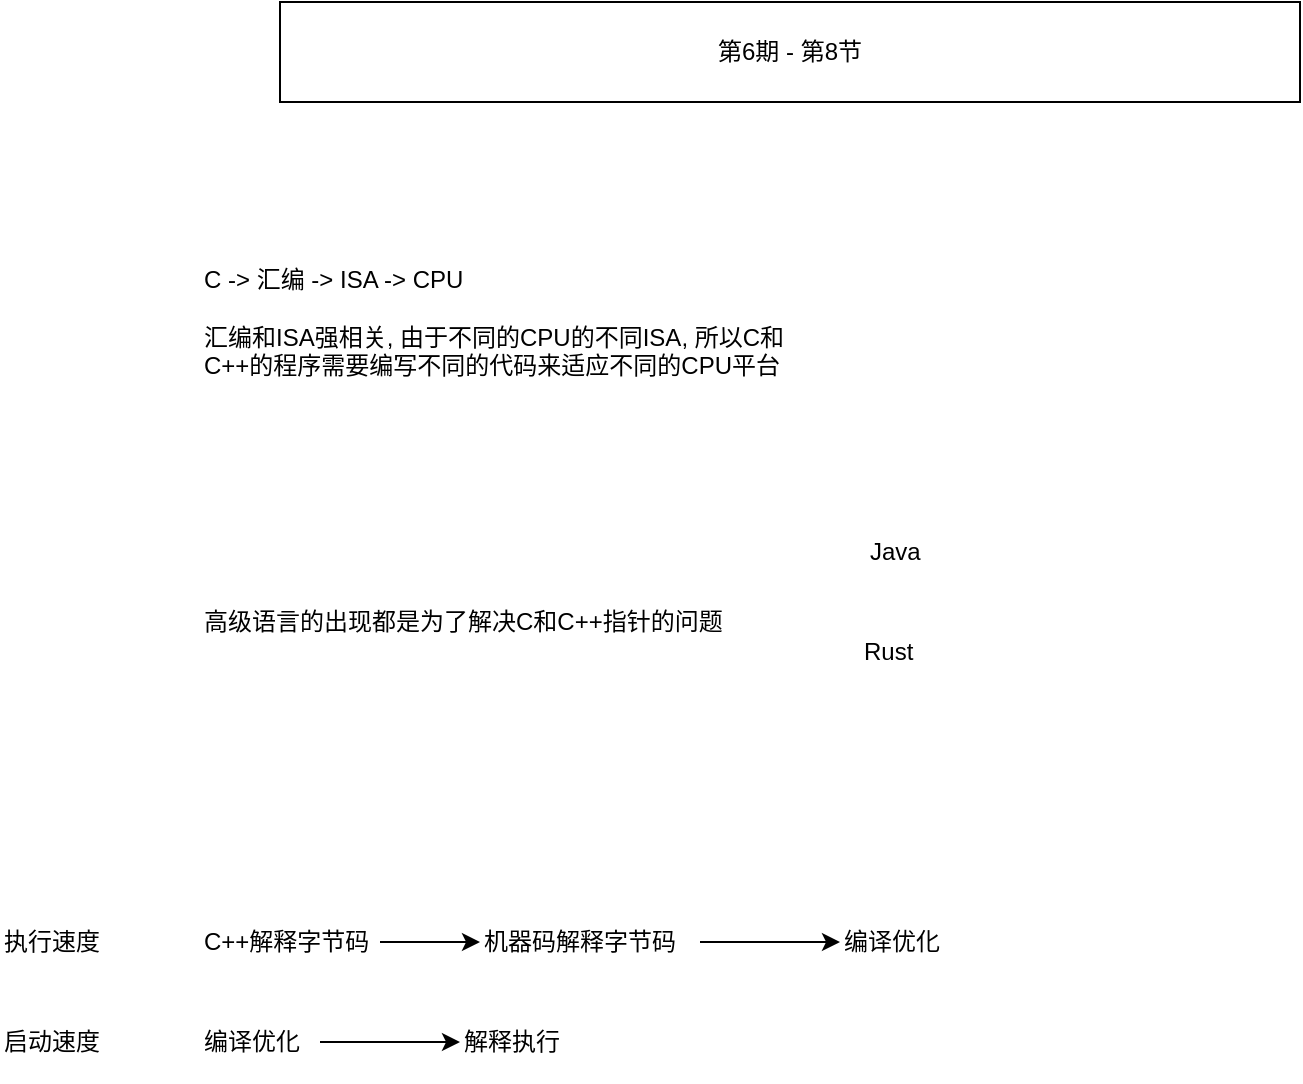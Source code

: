 <mxfile version="21.2.1" type="github">
  <diagram name="第 1 页" id="IPRoEMp-fuJRhj8DFN1m">
    <mxGraphModel dx="1625" dy="427" grid="1" gridSize="10" guides="1" tooltips="1" connect="1" arrows="1" fold="1" page="1" pageScale="1" pageWidth="827" pageHeight="1169" math="0" shadow="0">
      <root>
        <mxCell id="0" />
        <mxCell id="1" parent="0" />
        <mxCell id="ld9Qwx5qpbUsMiMYAhv9-1" value="C -&amp;gt; 汇编 -&amp;gt; ISA -&amp;gt; CPU&lt;br&gt;&lt;br&gt;汇编和ISA强相关, 由于不同的CPU的不同ISA, 所以C和C++的程序需要编写不同的代码来适应不同的CPU平台" style="text;html=1;strokeColor=none;fillColor=none;align=left;verticalAlign=middle;whiteSpace=wrap;rounded=0;" vertex="1" parent="1">
          <mxGeometry x="80" y="170" width="310" height="80" as="geometry" />
        </mxCell>
        <mxCell id="ld9Qwx5qpbUsMiMYAhv9-2" value="高级语言的出现都是为了解决C和C++指针的问题" style="text;html=1;strokeColor=none;fillColor=none;align=left;verticalAlign=middle;whiteSpace=wrap;rounded=0;" vertex="1" parent="1">
          <mxGeometry x="80" y="340" width="290" height="40" as="geometry" />
        </mxCell>
        <mxCell id="ld9Qwx5qpbUsMiMYAhv9-3" value="Java" style="text;html=1;strokeColor=none;fillColor=none;align=left;verticalAlign=middle;whiteSpace=wrap;rounded=0;" vertex="1" parent="1">
          <mxGeometry x="413" y="310" width="70" height="30" as="geometry" />
        </mxCell>
        <mxCell id="ld9Qwx5qpbUsMiMYAhv9-4" value="Rust" style="text;html=1;strokeColor=none;fillColor=none;align=left;verticalAlign=middle;whiteSpace=wrap;rounded=0;" vertex="1" parent="1">
          <mxGeometry x="410" y="360" width="70" height="30" as="geometry" />
        </mxCell>
        <mxCell id="ld9Qwx5qpbUsMiMYAhv9-5" value="第6期 - 第8节" style="rounded=0;whiteSpace=wrap;html=1;" vertex="1" parent="1">
          <mxGeometry x="120" y="50" width="510" height="50" as="geometry" />
        </mxCell>
        <mxCell id="ld9Qwx5qpbUsMiMYAhv9-9" value="" style="edgeStyle=orthogonalEdgeStyle;rounded=0;orthogonalLoop=1;jettySize=auto;html=1;" edge="1" parent="1" source="ld9Qwx5qpbUsMiMYAhv9-6" target="ld9Qwx5qpbUsMiMYAhv9-7">
          <mxGeometry relative="1" as="geometry" />
        </mxCell>
        <mxCell id="ld9Qwx5qpbUsMiMYAhv9-6" value="C++解释字节码" style="text;html=1;strokeColor=none;fillColor=none;align=left;verticalAlign=middle;whiteSpace=wrap;rounded=0;" vertex="1" parent="1">
          <mxGeometry x="80" y="500" width="90" height="40" as="geometry" />
        </mxCell>
        <mxCell id="ld9Qwx5qpbUsMiMYAhv9-10" value="" style="edgeStyle=orthogonalEdgeStyle;rounded=0;orthogonalLoop=1;jettySize=auto;html=1;" edge="1" parent="1" source="ld9Qwx5qpbUsMiMYAhv9-7" target="ld9Qwx5qpbUsMiMYAhv9-8">
          <mxGeometry relative="1" as="geometry" />
        </mxCell>
        <mxCell id="ld9Qwx5qpbUsMiMYAhv9-7" value="机器码解释字节码" style="text;html=1;strokeColor=none;fillColor=none;align=left;verticalAlign=middle;whiteSpace=wrap;rounded=0;" vertex="1" parent="1">
          <mxGeometry x="220" y="500" width="110" height="40" as="geometry" />
        </mxCell>
        <mxCell id="ld9Qwx5qpbUsMiMYAhv9-8" value="编译优化" style="text;html=1;strokeColor=none;fillColor=none;align=left;verticalAlign=middle;whiteSpace=wrap;rounded=0;" vertex="1" parent="1">
          <mxGeometry x="400" y="500" width="60" height="40" as="geometry" />
        </mxCell>
        <mxCell id="ld9Qwx5qpbUsMiMYAhv9-11" value="执行速度" style="text;html=1;strokeColor=none;fillColor=none;align=left;verticalAlign=middle;whiteSpace=wrap;rounded=0;" vertex="1" parent="1">
          <mxGeometry x="-20" y="500" width="90" height="40" as="geometry" />
        </mxCell>
        <mxCell id="ld9Qwx5qpbUsMiMYAhv9-15" value="解释执行" style="text;html=1;strokeColor=none;fillColor=none;align=left;verticalAlign=middle;whiteSpace=wrap;rounded=0;" vertex="1" parent="1">
          <mxGeometry x="210" y="550" width="60" height="40" as="geometry" />
        </mxCell>
        <mxCell id="ld9Qwx5qpbUsMiMYAhv9-18" value="" style="edgeStyle=orthogonalEdgeStyle;rounded=0;orthogonalLoop=1;jettySize=auto;html=1;" edge="1" parent="1" source="ld9Qwx5qpbUsMiMYAhv9-16" target="ld9Qwx5qpbUsMiMYAhv9-15">
          <mxGeometry relative="1" as="geometry" />
        </mxCell>
        <mxCell id="ld9Qwx5qpbUsMiMYAhv9-16" value="编译优化" style="text;html=1;strokeColor=none;fillColor=none;align=left;verticalAlign=middle;whiteSpace=wrap;rounded=0;" vertex="1" parent="1">
          <mxGeometry x="80" y="550" width="60" height="40" as="geometry" />
        </mxCell>
        <mxCell id="ld9Qwx5qpbUsMiMYAhv9-17" value="启动速度" style="text;html=1;strokeColor=none;fillColor=none;align=left;verticalAlign=middle;whiteSpace=wrap;rounded=0;" vertex="1" parent="1">
          <mxGeometry x="-20" y="550" width="90" height="40" as="geometry" />
        </mxCell>
      </root>
    </mxGraphModel>
  </diagram>
</mxfile>
